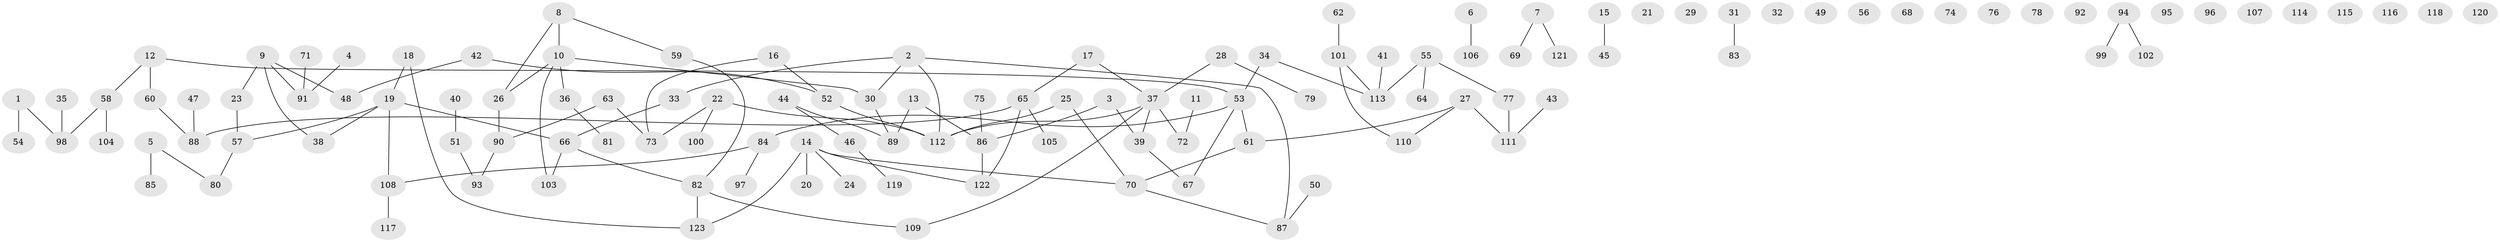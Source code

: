 // Generated by graph-tools (version 1.1) at 2025/39/03/09/25 04:39:24]
// undirected, 123 vertices, 118 edges
graph export_dot {
graph [start="1"]
  node [color=gray90,style=filled];
  1;
  2;
  3;
  4;
  5;
  6;
  7;
  8;
  9;
  10;
  11;
  12;
  13;
  14;
  15;
  16;
  17;
  18;
  19;
  20;
  21;
  22;
  23;
  24;
  25;
  26;
  27;
  28;
  29;
  30;
  31;
  32;
  33;
  34;
  35;
  36;
  37;
  38;
  39;
  40;
  41;
  42;
  43;
  44;
  45;
  46;
  47;
  48;
  49;
  50;
  51;
  52;
  53;
  54;
  55;
  56;
  57;
  58;
  59;
  60;
  61;
  62;
  63;
  64;
  65;
  66;
  67;
  68;
  69;
  70;
  71;
  72;
  73;
  74;
  75;
  76;
  77;
  78;
  79;
  80;
  81;
  82;
  83;
  84;
  85;
  86;
  87;
  88;
  89;
  90;
  91;
  92;
  93;
  94;
  95;
  96;
  97;
  98;
  99;
  100;
  101;
  102;
  103;
  104;
  105;
  106;
  107;
  108;
  109;
  110;
  111;
  112;
  113;
  114;
  115;
  116;
  117;
  118;
  119;
  120;
  121;
  122;
  123;
  1 -- 54;
  1 -- 98;
  2 -- 30;
  2 -- 33;
  2 -- 87;
  2 -- 112;
  3 -- 39;
  3 -- 86;
  4 -- 91;
  5 -- 80;
  5 -- 85;
  6 -- 106;
  7 -- 69;
  7 -- 121;
  8 -- 10;
  8 -- 26;
  8 -- 59;
  9 -- 23;
  9 -- 38;
  9 -- 48;
  9 -- 91;
  10 -- 26;
  10 -- 30;
  10 -- 36;
  10 -- 103;
  11 -- 72;
  12 -- 53;
  12 -- 58;
  12 -- 60;
  13 -- 86;
  13 -- 89;
  14 -- 20;
  14 -- 24;
  14 -- 70;
  14 -- 122;
  14 -- 123;
  15 -- 45;
  16 -- 52;
  16 -- 73;
  17 -- 37;
  17 -- 65;
  18 -- 19;
  18 -- 123;
  19 -- 38;
  19 -- 57;
  19 -- 66;
  19 -- 108;
  22 -- 73;
  22 -- 100;
  22 -- 112;
  23 -- 57;
  25 -- 70;
  25 -- 112;
  26 -- 90;
  27 -- 61;
  27 -- 110;
  27 -- 111;
  28 -- 37;
  28 -- 79;
  30 -- 89;
  31 -- 83;
  33 -- 66;
  34 -- 53;
  34 -- 113;
  35 -- 98;
  36 -- 81;
  37 -- 39;
  37 -- 72;
  37 -- 109;
  37 -- 112;
  39 -- 67;
  40 -- 51;
  41 -- 113;
  42 -- 48;
  42 -- 52;
  43 -- 111;
  44 -- 46;
  44 -- 89;
  46 -- 119;
  47 -- 88;
  50 -- 87;
  51 -- 93;
  52 -- 112;
  53 -- 61;
  53 -- 67;
  53 -- 84;
  55 -- 64;
  55 -- 77;
  55 -- 113;
  57 -- 80;
  58 -- 98;
  58 -- 104;
  59 -- 82;
  60 -- 88;
  61 -- 70;
  62 -- 101;
  63 -- 73;
  63 -- 90;
  65 -- 88;
  65 -- 105;
  65 -- 122;
  66 -- 82;
  66 -- 103;
  70 -- 87;
  71 -- 91;
  75 -- 86;
  77 -- 111;
  82 -- 109;
  82 -- 123;
  84 -- 97;
  84 -- 108;
  86 -- 122;
  90 -- 93;
  94 -- 99;
  94 -- 102;
  101 -- 110;
  101 -- 113;
  108 -- 117;
}
